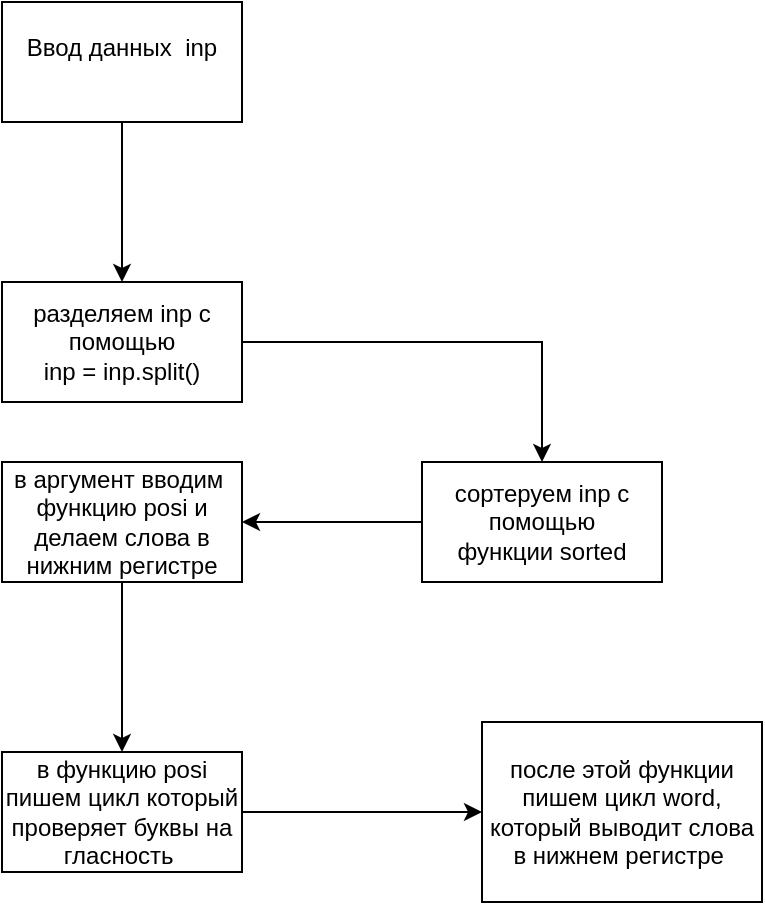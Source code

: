 <mxfile version="24.0.1" type="github">
  <diagram name="Страница — 1" id="GSZyPWIFoDVMFUtlGvcR">
    <mxGraphModel dx="1161" dy="664" grid="1" gridSize="10" guides="1" tooltips="1" connect="1" arrows="1" fold="1" page="1" pageScale="1" pageWidth="827" pageHeight="1169" math="0" shadow="0">
      <root>
        <mxCell id="0" />
        <mxCell id="1" parent="0" />
        <mxCell id="ogJeMrSGwG7mZXmuEI6v-8" value="" style="edgeStyle=orthogonalEdgeStyle;rounded=0;orthogonalLoop=1;jettySize=auto;html=1;" edge="1" parent="1" source="ogJeMrSGwG7mZXmuEI6v-1" target="ogJeMrSGwG7mZXmuEI6v-7">
          <mxGeometry relative="1" as="geometry" />
        </mxCell>
        <mxCell id="ogJeMrSGwG7mZXmuEI6v-1" value="Ввод данных&amp;nbsp; inp&lt;div&gt;&lt;br&gt;&lt;/div&gt;" style="rounded=0;whiteSpace=wrap;html=1;" vertex="1" parent="1">
          <mxGeometry x="280" y="150" width="120" height="60" as="geometry" />
        </mxCell>
        <mxCell id="ogJeMrSGwG7mZXmuEI6v-10" value="" style="edgeStyle=orthogonalEdgeStyle;rounded=0;orthogonalLoop=1;jettySize=auto;html=1;" edge="1" parent="1" source="ogJeMrSGwG7mZXmuEI6v-7" target="ogJeMrSGwG7mZXmuEI6v-9">
          <mxGeometry relative="1" as="geometry" />
        </mxCell>
        <mxCell id="ogJeMrSGwG7mZXmuEI6v-7" value="разделяем inp с помощью&lt;div&gt;inp = inp.split()&lt;br&gt;&lt;/div&gt;" style="rounded=0;whiteSpace=wrap;html=1;" vertex="1" parent="1">
          <mxGeometry x="280" y="290" width="120" height="60" as="geometry" />
        </mxCell>
        <mxCell id="ogJeMrSGwG7mZXmuEI6v-12" value="" style="edgeStyle=orthogonalEdgeStyle;rounded=0;orthogonalLoop=1;jettySize=auto;html=1;" edge="1" parent="1" source="ogJeMrSGwG7mZXmuEI6v-9" target="ogJeMrSGwG7mZXmuEI6v-11">
          <mxGeometry relative="1" as="geometry" />
        </mxCell>
        <mxCell id="ogJeMrSGwG7mZXmuEI6v-9" value="сортеруем inp с помощью&lt;div&gt;функции sorted&lt;/div&gt;" style="rounded=0;whiteSpace=wrap;html=1;" vertex="1" parent="1">
          <mxGeometry x="490" y="380" width="120" height="60" as="geometry" />
        </mxCell>
        <mxCell id="ogJeMrSGwG7mZXmuEI6v-16" value="" style="edgeStyle=orthogonalEdgeStyle;rounded=0;orthogonalLoop=1;jettySize=auto;html=1;" edge="1" parent="1" source="ogJeMrSGwG7mZXmuEI6v-11" target="ogJeMrSGwG7mZXmuEI6v-15">
          <mxGeometry relative="1" as="geometry" />
        </mxCell>
        <mxCell id="ogJeMrSGwG7mZXmuEI6v-11" value="&lt;div&gt;в аргумент вводим&amp;nbsp; функцию posi и делаем слова в нижним регистре&lt;/div&gt;" style="rounded=0;whiteSpace=wrap;html=1;" vertex="1" parent="1">
          <mxGeometry x="280" y="380" width="120" height="60" as="geometry" />
        </mxCell>
        <mxCell id="ogJeMrSGwG7mZXmuEI6v-18" value="" style="edgeStyle=orthogonalEdgeStyle;rounded=0;orthogonalLoop=1;jettySize=auto;html=1;" edge="1" parent="1" source="ogJeMrSGwG7mZXmuEI6v-15" target="ogJeMrSGwG7mZXmuEI6v-17">
          <mxGeometry relative="1" as="geometry" />
        </mxCell>
        <mxCell id="ogJeMrSGwG7mZXmuEI6v-15" value="в функцию posi пишем цикл который проверяет буквы на гласность&amp;nbsp;" style="whiteSpace=wrap;html=1;rounded=0;" vertex="1" parent="1">
          <mxGeometry x="280" y="525" width="120" height="60" as="geometry" />
        </mxCell>
        <mxCell id="ogJeMrSGwG7mZXmuEI6v-17" value="после этой функции пишем цикл word, который выводит слова в нижнем регистре&amp;nbsp;" style="whiteSpace=wrap;html=1;rounded=0;" vertex="1" parent="1">
          <mxGeometry x="520" y="510" width="140" height="90" as="geometry" />
        </mxCell>
      </root>
    </mxGraphModel>
  </diagram>
</mxfile>
